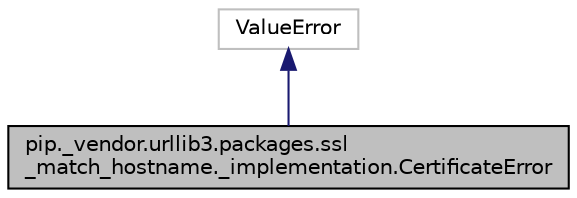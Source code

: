 digraph "pip._vendor.urllib3.packages.ssl_match_hostname._implementation.CertificateError"
{
  edge [fontname="Helvetica",fontsize="10",labelfontname="Helvetica",labelfontsize="10"];
  node [fontname="Helvetica",fontsize="10",shape=record];
  Node0 [label="pip._vendor.urllib3.packages.ssl\l_match_hostname._implementation.CertificateError",height=0.2,width=0.4,color="black", fillcolor="grey75", style="filled", fontcolor="black"];
  Node1 -> Node0 [dir="back",color="midnightblue",fontsize="10",style="solid",fontname="Helvetica"];
  Node1 [label="ValueError",height=0.2,width=0.4,color="grey75", fillcolor="white", style="filled"];
}
